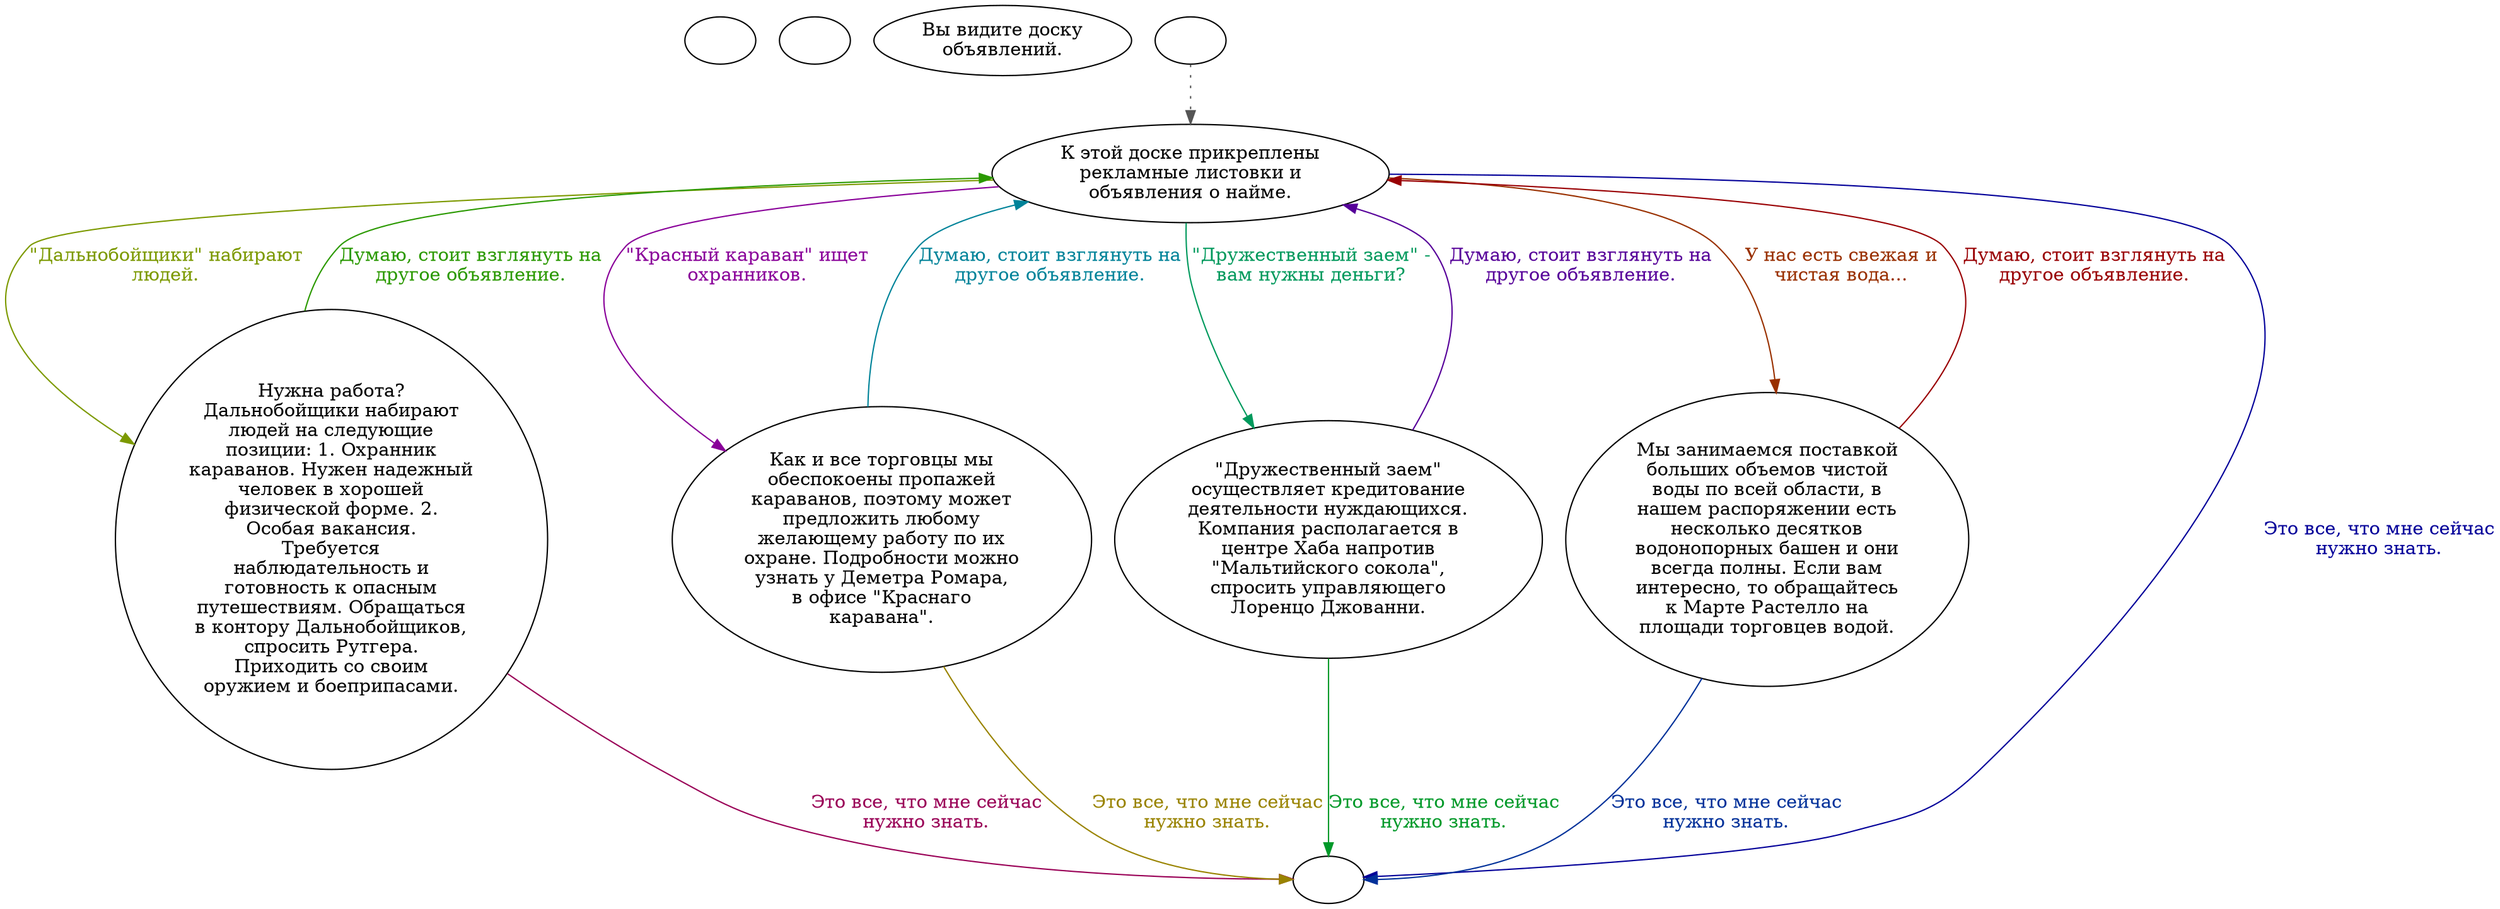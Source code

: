 digraph bullbord {
  "start" [style=filled       fillcolor="#FFFFFF"       color="#000000"]
  "start" [label=""]
  "use_p_proc" [style=filled       fillcolor="#FFFFFF"       color="#000000"]
  "use_p_proc" [label=""]
  "look_at_p_proc" [style=filled       fillcolor="#FFFFFF"       color="#000000"]
  "look_at_p_proc" [label="Вы видите доску\nобъявлений."]
  "talk_p_proc" [style=filled       fillcolor="#FFFFFF"       color="#000000"]
  "talk_p_proc" -> "bull01" [style=dotted color="#555555"]
  "talk_p_proc" [label=""]
  "bull01" [style=filled       fillcolor="#FFFFFF"       color="#000000"]
  "bull01" [label="К этой доске прикреплены\nрекламные листовки и\nобъявления о найме."]
  "bull01" -> "bull02" [label="\"Дальнобойщики\" набирают\nлюдей." color="#7C9900" fontcolor="#7C9900"]
  "bull01" -> "bull03" [label="\"Красный караван\" ищет\nохранников." color="#890099" fontcolor="#890099"]
  "bull01" -> "bull04" [label="\"Дружественный заем\" -\nвам нужны деньги?" color="#00995C" fontcolor="#00995C"]
  "bull01" -> "bull05" [label="У нас есть свежая и\nчистая вода..." color="#993000" fontcolor="#993000"]
  "bull01" -> "bullEnd" [label="Это все, что мне сейчас\nнужно знать." color="#030099" fontcolor="#030099"]
  "bull02" [style=filled       fillcolor="#FFFFFF"       color="#000000"]
  "bull02" [label="Нужна работа?\nДальнобойщики набирают\nлюдей на следующие\nпозиции: 1. Охранник\nкараванов. Нужен надежный\nчеловек в хорошей\nфизической форме. 2.\nОсобая вакансия.\nТребуется\nнаблюдательность и\nготовность к опасным\nпутешествиям. Обращаться\nв контору Дальнобойщиков,\nспросить Рутгера.\nПриходить со своим\nоружием и боеприпасами."]
  "bull02" -> "bull01" [label="Думаю, стоит взглянуть на\nдругое объявление." color="#2A9900" fontcolor="#2A9900"]
  "bull02" -> "bullEnd" [label="Это все, что мне сейчас\nнужно знать." color="#990056" fontcolor="#990056"]
  "bull03" [style=filled       fillcolor="#FFFFFF"       color="#000000"]
  "bull03" [label="Как и все торговцы мы\nобеспокоены пропажей\nкараванов, поэтому может\nпредложить любому\nжелающему работу по их\nохране. Подробности можно\nузнать у Деметра Ромара,\nв офисе \"Краснаго\nкаравана\"."]
  "bull03" -> "bull01" [label="Думаю, стоит взглянуть на\nдругое объявление." color="#008399" fontcolor="#008399"]
  "bull03" -> "bullEnd" [label="Это все, что мне сейчас\nнужно знать." color="#998300" fontcolor="#998300"]
  "bull04" [style=filled       fillcolor="#FFFFFF"       color="#000000"]
  "bull04" [label="\"Дружественный заем\"\nосуществляет кредитование\nдеятельности нуждающихся.\nКомпания располагается в\nцентре Хаба напротив\n\"Мальтийского сокола\",\nспросить управляющего\nЛоренцо Джованни."]
  "bull04" -> "bull01" [label="Думаю, стоит взглянуть на\nдругое объявление." color="#560099" fontcolor="#560099"]
  "bull04" -> "bullEnd" [label="Это все, что мне сейчас\nнужно знать." color="#009929" fontcolor="#009929"]
  "bull05" [style=filled       fillcolor="#FFFFFF"       color="#000000"]
  "bull05" [label="Мы занимаемся поставкой\nбольших объемов чистой\nводы по всей области, в\nнашем распоряжении есть\nнесколько десятков\nводонопорных башен и они\nвсегда полны. Если вам\nинтересно, то обращайтесь\nк Марте Растелло на\nплощади торговцев водой."]
  "bull05" -> "bull01" [label="Думаю, стоит взглянуть на\nдругое объявление." color="#990003" fontcolor="#990003"]
  "bull05" -> "bullEnd" [label="Это все, что мне сейчас\nнужно знать." color="#003099" fontcolor="#003099"]
  "bullEnd" [style=filled       fillcolor="#FFFFFF"       color="#000000"]
  "bullEnd" [label=""]
}